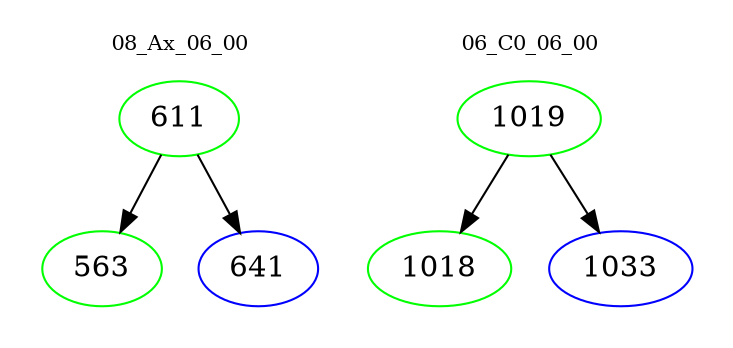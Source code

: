 digraph{
subgraph cluster_0 {
color = white
label = "08_Ax_06_00";
fontsize=10;
T0_611 [label="611", color="green"]
T0_611 -> T0_563 [color="black"]
T0_563 [label="563", color="green"]
T0_611 -> T0_641 [color="black"]
T0_641 [label="641", color="blue"]
}
subgraph cluster_1 {
color = white
label = "06_C0_06_00";
fontsize=10;
T1_1019 [label="1019", color="green"]
T1_1019 -> T1_1018 [color="black"]
T1_1018 [label="1018", color="green"]
T1_1019 -> T1_1033 [color="black"]
T1_1033 [label="1033", color="blue"]
}
}
